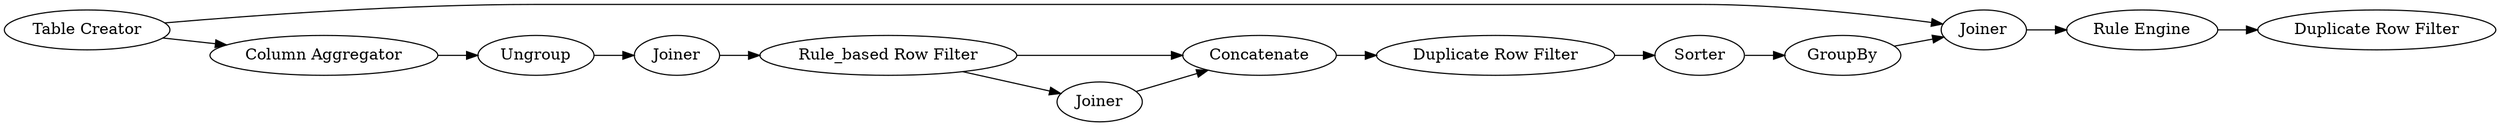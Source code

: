 digraph {
	7 -> 8
	4 -> 5
	12 -> 9
	3 -> 4
	1 -> 10
	9 -> 10
	5 -> 6
	1 -> 2
	2 -> 3
	6 -> 7
	10 -> 11
	11 -> 13
	5 -> 7
	8 -> 12
	5 [label="Rule_based Row Filter"]
	13 [label="Duplicate Row Filter"]
	1 [label="Table Creator"]
	7 [label=Concatenate]
	9 [label=GroupBy]
	11 [label="Rule Engine"]
	4 [label=Joiner]
	6 [label=Joiner]
	8 [label="Duplicate Row Filter"]
	12 [label=Sorter]
	3 [label=Ungroup]
	2 [label="Column Aggregator"]
	10 [label=Joiner]
	rankdir=LR
}
